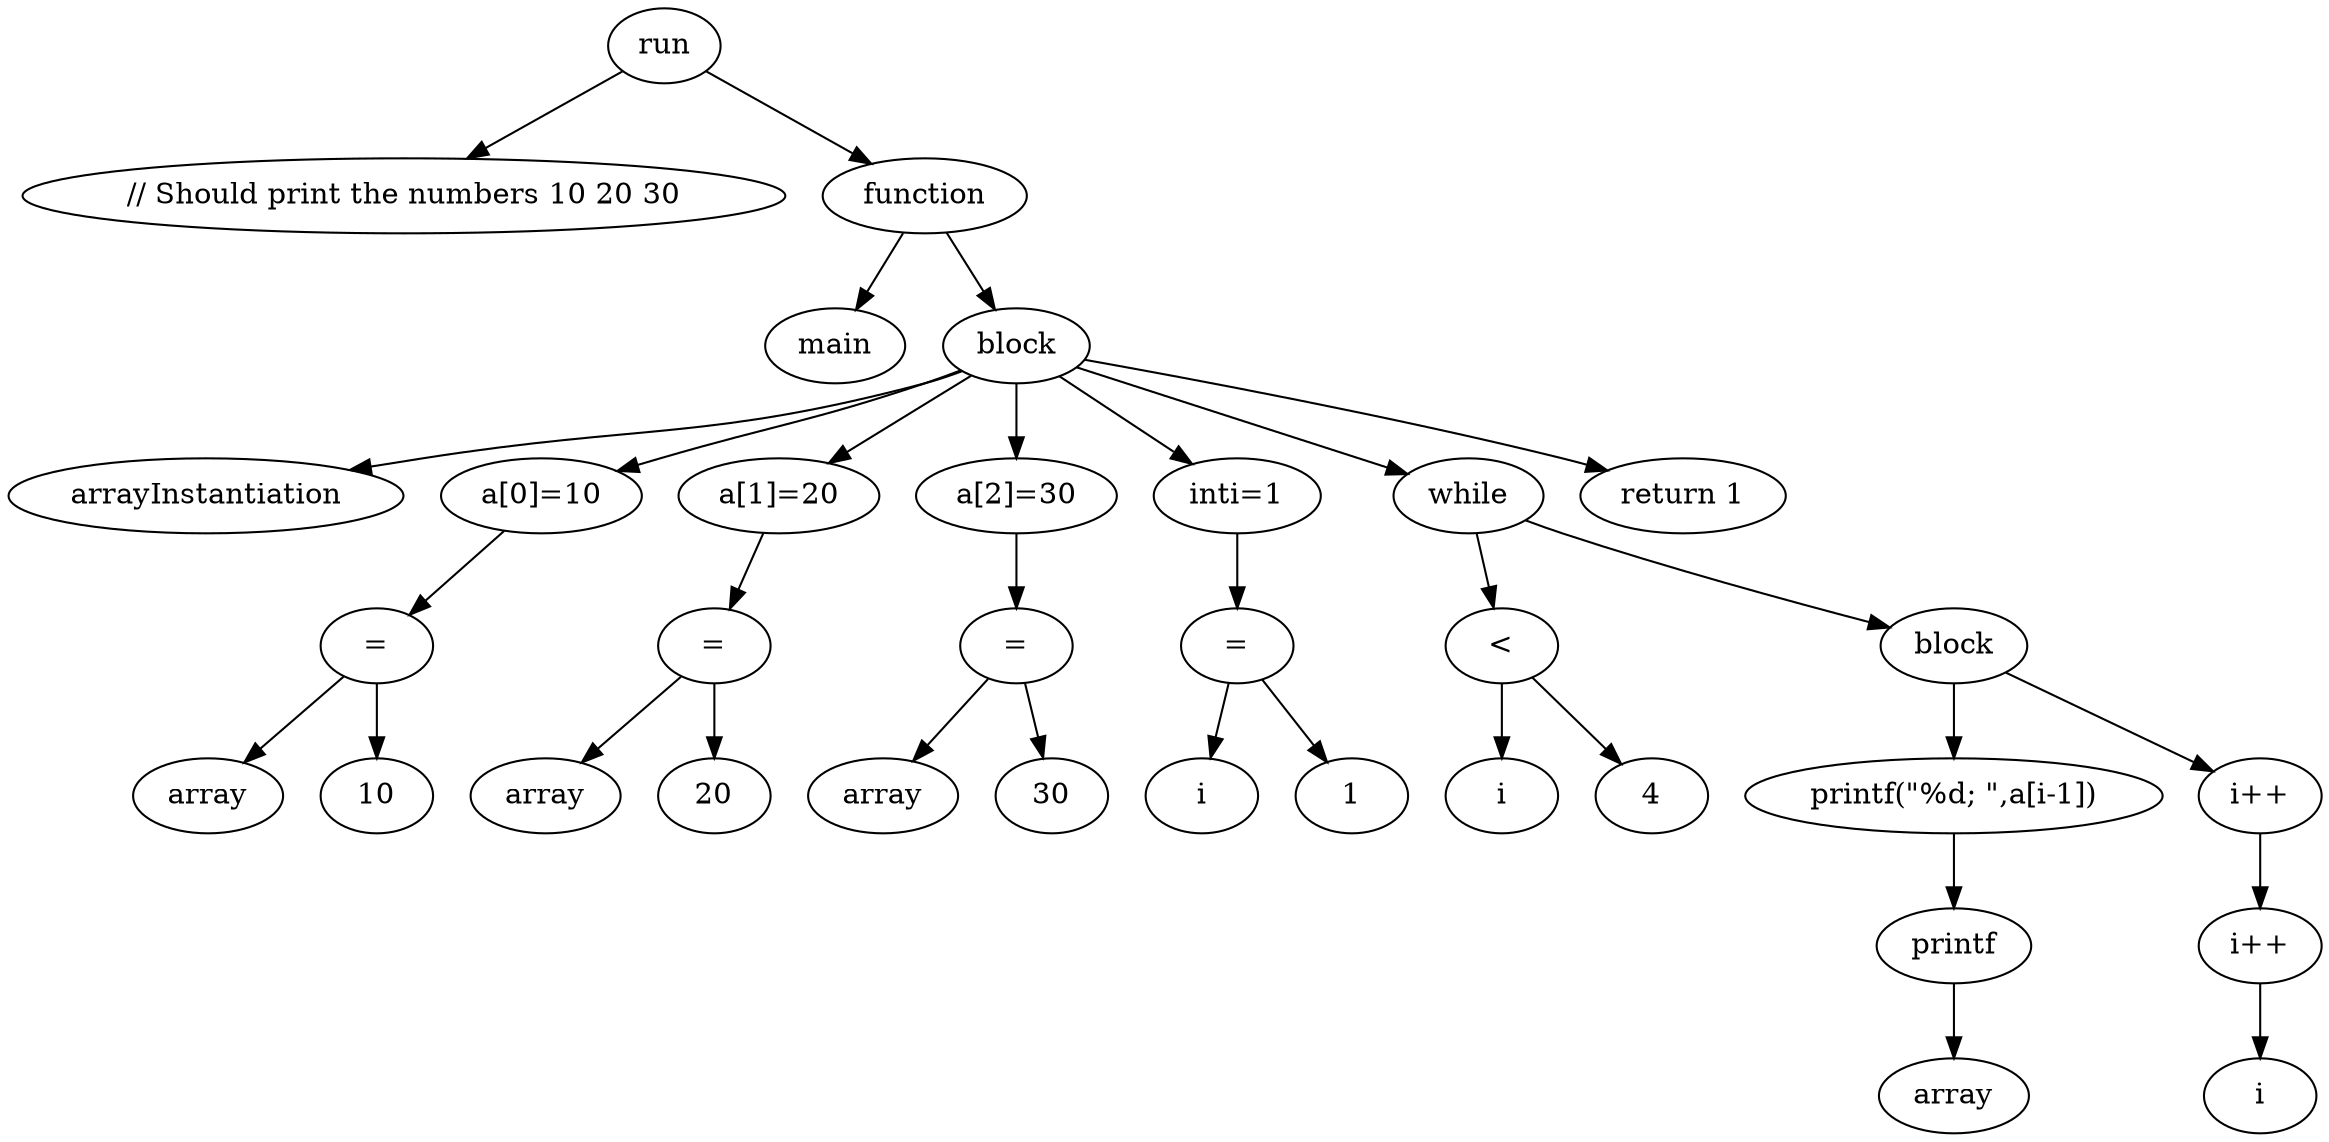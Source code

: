 digraph {
	8743555076730 [label=run]
	8743555089012 [label="// Should print the numbers 10 20 30
"]
	8743555076730 -> 8743555089012
	8743555089339 [label=function]
	8743555076730 -> 8743555089339
	8743555088700 [label=main]
	8743555089339 -> 8743555088700
	8743555088988 [label=block]
	8743555089339 -> 8743555088988
	8743555088856 [label=arrayInstantiation]
	8743555088988 -> 8743555088856
	8743555088778 [label="a[0]=10"]
	8743555088988 -> 8743555088778
	8743555089096 [label="="]
	8743555088778 -> 8743555089096
	8743555088859 [label=array]
	8743555089096 -> 8743555088859
	8743555088553 [label=10]
	8743555089096 -> 8743555088553
	8743555089135 [label="a[1]=20"]
	8743555088988 -> 8743555089135
	8743555088658 [label="="]
	8743555089135 -> 8743555088658
	8743555089282 [label=array]
	8743555088658 -> 8743555089282
	8743555088544 [label=20]
	8743555088658 -> 8743555088544
	8743555088691 [label="a[2]=30"]
	8743555088988 -> 8743555088691
	8743555088964 [label="="]
	8743555088691 -> 8743555088964
	8743555088934 [label=array]
	8743555088964 -> 8743555088934
	8743555088574 [label=30]
	8743555088964 -> 8743555088574
	8743555088454 [label="inti=1"]
	8743555088988 -> 8743555088454
	8743555088736 [label="="]
	8743555088454 -> 8743555088736
	8743555088946 [label=i]
	8743555088736 -> 8743555088946
	8743555089069 [label=1]
	8743555088736 -> 8743555089069
	8743555088835 [label=while]
	8743555088988 -> 8743555088835
	8743555089234 [label="<"]
	8743555088835 -> 8743555089234
	8743555088862 [label=i]
	8743555089234 -> 8743555088862
	8743555089270 [label=4]
	8743555089234 -> 8743555089270
	8743555089258 [label=block]
	8743555088835 -> 8743555089258
	8743555088595 [label="printf(\"%d; \",a[i-1])"]
	8743555089258 -> 8743555088595
	8743555089150 [label=printf]
	8743555088595 -> 8743555089150
	8743555089357 [label=array]
	8743555089150 -> 8743555089357
	8743555089156 [label="i++"]
	8743555089258 -> 8743555089156
	8743555088784 [label="i++"]
	8743555089156 -> 8743555088784
	8743555089312 [label=i]
	8743555088784 -> 8743555089312
	8743555088715 [label="return 1"]
	8743555088988 -> 8743555088715
}
